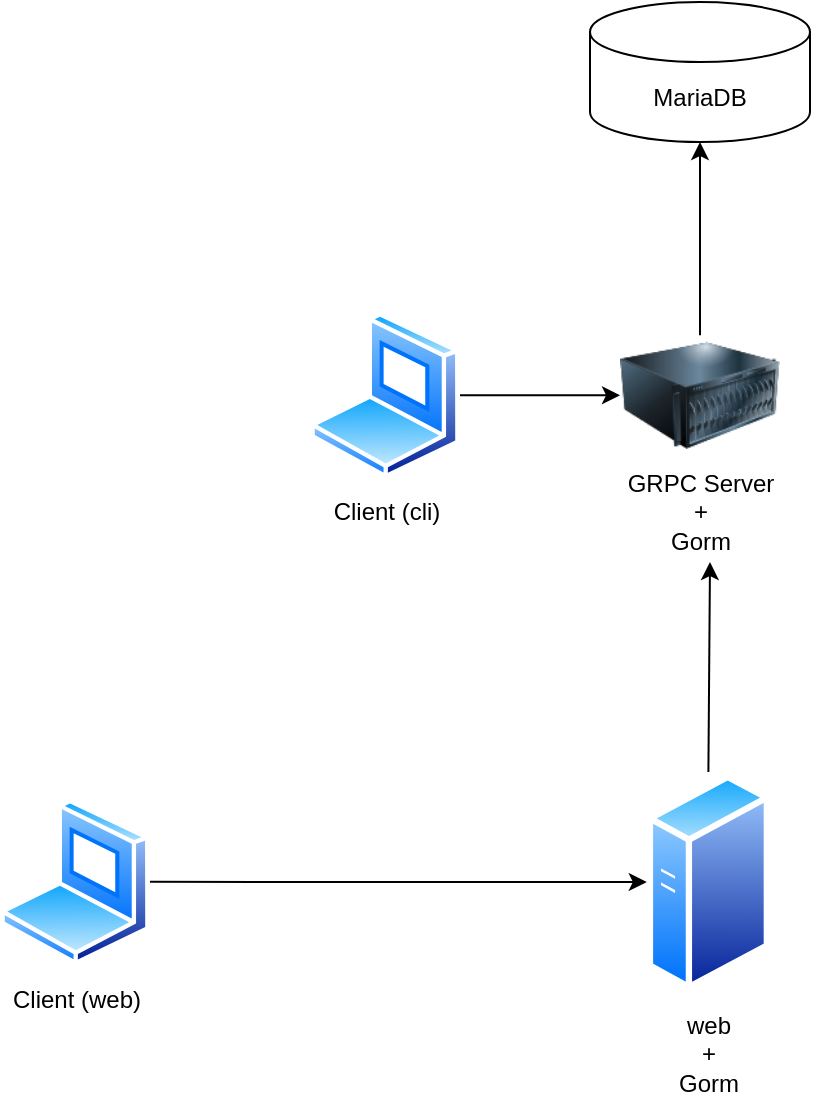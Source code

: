 <mxfile>
    <diagram id="HBkrmJM6OHyBNa-7cPyR" name="Page-1">
        <mxGraphModel dx="993" dy="914" grid="1" gridSize="10" guides="1" tooltips="1" connect="1" arrows="1" fold="1" page="1" pageScale="1" pageWidth="1920" pageHeight="1200" math="0" shadow="0">
            <root>
                <mxCell id="0"/>
                <mxCell id="1" parent="0"/>
                <mxCell id="_EsISusW0u0rV91fosrg-1" value="MariaDB" style="shape=cylinder3;whiteSpace=wrap;html=1;boundedLbl=1;backgroundOutline=1;size=15;" parent="1" vertex="1">
                    <mxGeometry x="330" y="160.0" width="110" height="70" as="geometry"/>
                </mxCell>
                <mxCell id="_EsISusW0u0rV91fosrg-6" style="edgeStyle=orthogonalEdgeStyle;rounded=0;orthogonalLoop=1;jettySize=auto;html=1;" parent="1" source="_EsISusW0u0rV91fosrg-2" target="_EsISusW0u0rV91fosrg-1" edge="1">
                    <mxGeometry relative="1" as="geometry"/>
                </mxCell>
                <mxCell id="_EsISusW0u0rV91fosrg-2" value="GRPC Server&lt;br&gt;+&lt;br&gt;Gorm" style="image;html=1;image=img/lib/clip_art/computers/Server_128x128.png" parent="1" vertex="1">
                    <mxGeometry x="345" y="326.66" width="80" height="60" as="geometry"/>
                </mxCell>
                <mxCell id="_EsISusW0u0rV91fosrg-5" style="edgeStyle=orthogonalEdgeStyle;rounded=0;orthogonalLoop=1;jettySize=auto;html=1;entryX=0;entryY=0.5;entryDx=0;entryDy=0;" parent="1" source="_EsISusW0u0rV91fosrg-3" target="_EsISusW0u0rV91fosrg-2" edge="1">
                    <mxGeometry relative="1" as="geometry"/>
                </mxCell>
                <mxCell id="_EsISusW0u0rV91fosrg-3" value="Client (cli)" style="image;aspect=fixed;perimeter=ellipsePerimeter;html=1;align=center;shadow=0;dashed=0;spacingTop=3;image=img/lib/active_directory/laptop_client.svg;" parent="1" vertex="1">
                    <mxGeometry x="190" y="314.99" width="75" height="83.34" as="geometry"/>
                </mxCell>
                <mxCell id="3" style="edgeStyle=none;html=1;exitX=0.5;exitY=0;exitDx=0;exitDy=0;" edge="1" parent="1" source="2">
                    <mxGeometry relative="1" as="geometry">
                        <mxPoint x="390" y="440" as="targetPoint"/>
                    </mxGeometry>
                </mxCell>
                <mxCell id="2" value="web&lt;br&gt;+&lt;br&gt;Gorm" style="aspect=fixed;perimeter=ellipsePerimeter;html=1;align=center;shadow=0;dashed=0;spacingTop=3;image;image=img/lib/active_directory/generic_server.svg;" vertex="1" parent="1">
                    <mxGeometry x="358.4" y="545" width="61.6" height="110" as="geometry"/>
                </mxCell>
                <mxCell id="6" style="edgeStyle=none;html=1;entryX=0;entryY=0.5;entryDx=0;entryDy=0;" edge="1" parent="1" source="4" target="2">
                    <mxGeometry relative="1" as="geometry"/>
                </mxCell>
                <mxCell id="4" value="Client (web)" style="image;aspect=fixed;perimeter=ellipsePerimeter;html=1;align=center;shadow=0;dashed=0;spacingTop=3;image=img/lib/active_directory/laptop_client.svg;" vertex="1" parent="1">
                    <mxGeometry x="35" y="558.33" width="75" height="83.34" as="geometry"/>
                </mxCell>
            </root>
        </mxGraphModel>
    </diagram>
</mxfile>